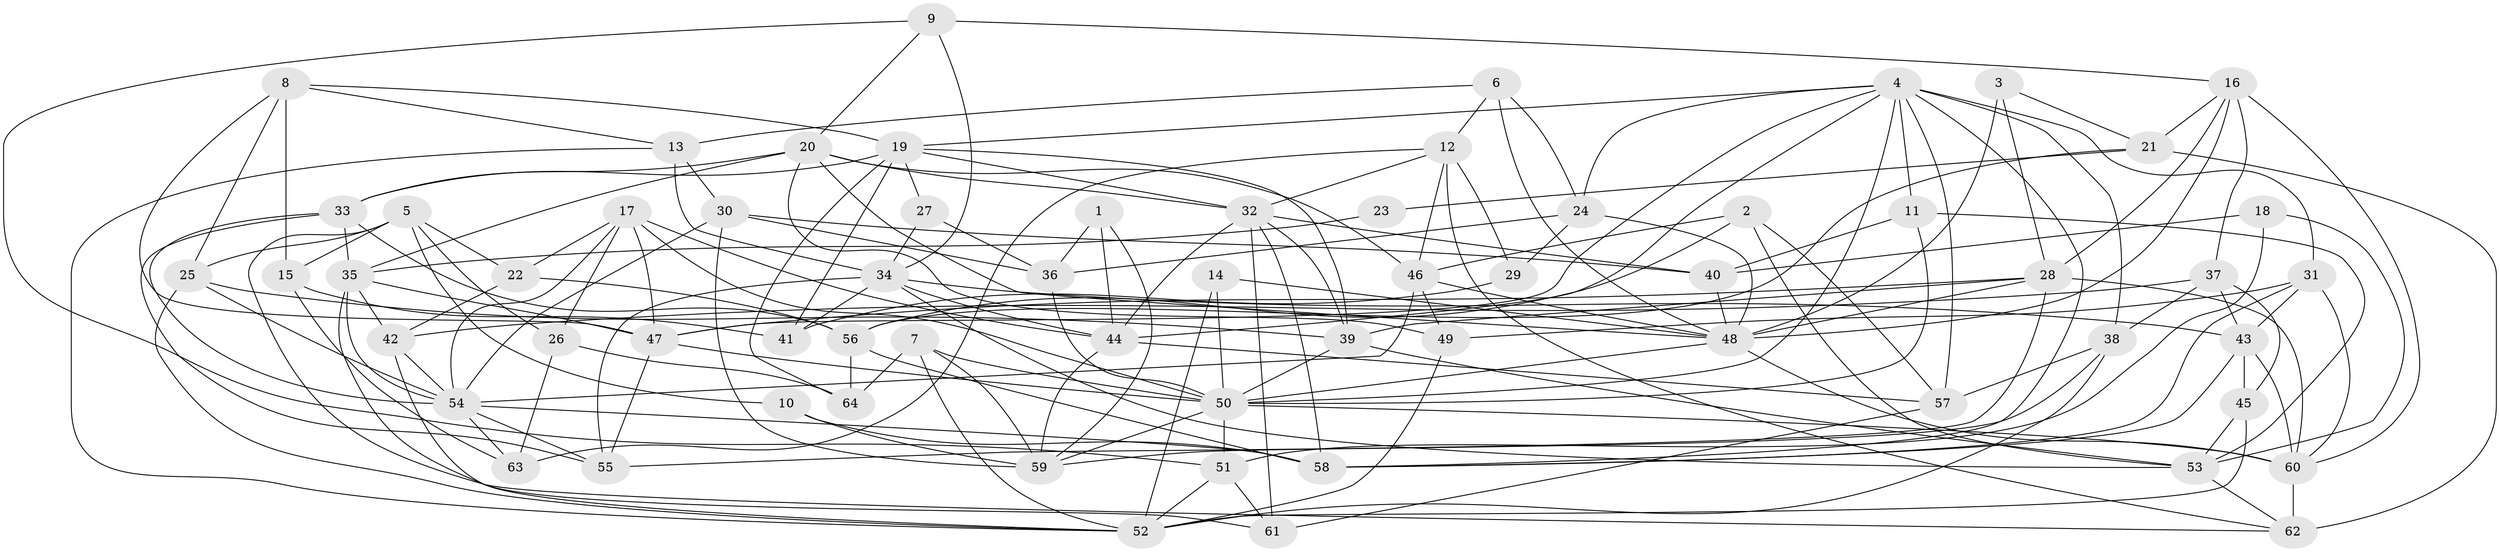 // original degree distribution, {3: 0.3125, 2: 0.1171875, 4: 0.2578125, 5: 0.1484375, 7: 0.0703125, 6: 0.09375}
// Generated by graph-tools (version 1.1) at 2025/26/03/09/25 03:26:15]
// undirected, 64 vertices, 176 edges
graph export_dot {
graph [start="1"]
  node [color=gray90,style=filled];
  1;
  2;
  3;
  4;
  5;
  6;
  7;
  8;
  9;
  10;
  11;
  12;
  13;
  14;
  15;
  16;
  17;
  18;
  19;
  20;
  21;
  22;
  23;
  24;
  25;
  26;
  27;
  28;
  29;
  30;
  31;
  32;
  33;
  34;
  35;
  36;
  37;
  38;
  39;
  40;
  41;
  42;
  43;
  44;
  45;
  46;
  47;
  48;
  49;
  50;
  51;
  52;
  53;
  54;
  55;
  56;
  57;
  58;
  59;
  60;
  61;
  62;
  63;
  64;
  1 -- 36 [weight=1.0];
  1 -- 44 [weight=1.0];
  1 -- 59 [weight=1.0];
  2 -- 46 [weight=1.0];
  2 -- 53 [weight=1.0];
  2 -- 56 [weight=1.0];
  2 -- 57 [weight=1.0];
  3 -- 21 [weight=1.0];
  3 -- 28 [weight=1.0];
  3 -- 48 [weight=1.0];
  4 -- 11 [weight=2.0];
  4 -- 19 [weight=1.0];
  4 -- 24 [weight=1.0];
  4 -- 31 [weight=1.0];
  4 -- 38 [weight=1.0];
  4 -- 44 [weight=1.0];
  4 -- 47 [weight=1.0];
  4 -- 50 [weight=1.0];
  4 -- 57 [weight=1.0];
  4 -- 58 [weight=1.0];
  5 -- 10 [weight=1.0];
  5 -- 15 [weight=1.0];
  5 -- 22 [weight=1.0];
  5 -- 25 [weight=1.0];
  5 -- 26 [weight=1.0];
  5 -- 62 [weight=1.0];
  6 -- 12 [weight=1.0];
  6 -- 13 [weight=1.0];
  6 -- 24 [weight=1.0];
  6 -- 48 [weight=1.0];
  7 -- 50 [weight=1.0];
  7 -- 52 [weight=1.0];
  7 -- 59 [weight=1.0];
  7 -- 64 [weight=1.0];
  8 -- 13 [weight=1.0];
  8 -- 15 [weight=1.0];
  8 -- 19 [weight=1.0];
  8 -- 25 [weight=1.0];
  8 -- 47 [weight=1.0];
  9 -- 16 [weight=1.0];
  9 -- 20 [weight=1.0];
  9 -- 34 [weight=1.0];
  9 -- 51 [weight=1.0];
  10 -- 58 [weight=1.0];
  10 -- 59 [weight=1.0];
  11 -- 40 [weight=1.0];
  11 -- 50 [weight=1.0];
  11 -- 53 [weight=1.0];
  12 -- 29 [weight=1.0];
  12 -- 32 [weight=1.0];
  12 -- 46 [weight=1.0];
  12 -- 62 [weight=1.0];
  12 -- 63 [weight=1.0];
  13 -- 30 [weight=1.0];
  13 -- 34 [weight=1.0];
  13 -- 52 [weight=1.0];
  14 -- 48 [weight=1.0];
  14 -- 50 [weight=1.0];
  14 -- 52 [weight=1.0];
  15 -- 41 [weight=1.0];
  15 -- 63 [weight=1.0];
  16 -- 21 [weight=1.0];
  16 -- 28 [weight=1.0];
  16 -- 37 [weight=1.0];
  16 -- 48 [weight=2.0];
  16 -- 60 [weight=1.0];
  17 -- 22 [weight=1.0];
  17 -- 26 [weight=1.0];
  17 -- 44 [weight=1.0];
  17 -- 47 [weight=1.0];
  17 -- 50 [weight=2.0];
  17 -- 54 [weight=1.0];
  18 -- 40 [weight=1.0];
  18 -- 51 [weight=1.0];
  18 -- 53 [weight=1.0];
  19 -- 27 [weight=1.0];
  19 -- 32 [weight=1.0];
  19 -- 33 [weight=1.0];
  19 -- 39 [weight=1.0];
  19 -- 41 [weight=1.0];
  19 -- 64 [weight=1.0];
  20 -- 32 [weight=1.0];
  20 -- 33 [weight=1.0];
  20 -- 35 [weight=1.0];
  20 -- 46 [weight=1.0];
  20 -- 48 [weight=1.0];
  20 -- 49 [weight=1.0];
  21 -- 23 [weight=1.0];
  21 -- 56 [weight=1.0];
  21 -- 62 [weight=2.0];
  22 -- 42 [weight=1.0];
  22 -- 56 [weight=1.0];
  23 -- 35 [weight=1.0];
  24 -- 29 [weight=1.0];
  24 -- 36 [weight=1.0];
  24 -- 48 [weight=1.0];
  25 -- 39 [weight=1.0];
  25 -- 52 [weight=1.0];
  25 -- 54 [weight=1.0];
  26 -- 63 [weight=1.0];
  26 -- 64 [weight=1.0];
  27 -- 34 [weight=1.0];
  27 -- 36 [weight=1.0];
  28 -- 39 [weight=1.0];
  28 -- 47 [weight=1.0];
  28 -- 48 [weight=1.0];
  28 -- 55 [weight=1.0];
  28 -- 60 [weight=1.0];
  29 -- 41 [weight=2.0];
  30 -- 36 [weight=1.0];
  30 -- 40 [weight=1.0];
  30 -- 54 [weight=1.0];
  30 -- 59 [weight=1.0];
  31 -- 43 [weight=1.0];
  31 -- 49 [weight=1.0];
  31 -- 58 [weight=1.0];
  31 -- 60 [weight=1.0];
  32 -- 39 [weight=1.0];
  32 -- 40 [weight=1.0];
  32 -- 44 [weight=1.0];
  32 -- 58 [weight=1.0];
  32 -- 61 [weight=1.0];
  33 -- 35 [weight=1.0];
  33 -- 54 [weight=1.0];
  33 -- 55 [weight=1.0];
  33 -- 56 [weight=1.0];
  34 -- 41 [weight=1.0];
  34 -- 43 [weight=1.0];
  34 -- 44 [weight=1.0];
  34 -- 53 [weight=1.0];
  34 -- 55 [weight=1.0];
  35 -- 42 [weight=1.0];
  35 -- 47 [weight=1.0];
  35 -- 54 [weight=1.0];
  35 -- 61 [weight=1.0];
  36 -- 50 [weight=1.0];
  37 -- 38 [weight=1.0];
  37 -- 42 [weight=2.0];
  37 -- 43 [weight=1.0];
  37 -- 45 [weight=1.0];
  38 -- 52 [weight=1.0];
  38 -- 57 [weight=1.0];
  38 -- 59 [weight=1.0];
  39 -- 50 [weight=1.0];
  39 -- 53 [weight=1.0];
  40 -- 48 [weight=1.0];
  42 -- 52 [weight=1.0];
  42 -- 54 [weight=1.0];
  43 -- 45 [weight=1.0];
  43 -- 58 [weight=1.0];
  43 -- 60 [weight=1.0];
  44 -- 57 [weight=1.0];
  44 -- 59 [weight=1.0];
  45 -- 52 [weight=1.0];
  45 -- 53 [weight=1.0];
  46 -- 48 [weight=1.0];
  46 -- 49 [weight=2.0];
  46 -- 54 [weight=1.0];
  47 -- 50 [weight=1.0];
  47 -- 55 [weight=1.0];
  48 -- 50 [weight=1.0];
  48 -- 60 [weight=1.0];
  49 -- 52 [weight=1.0];
  50 -- 51 [weight=1.0];
  50 -- 59 [weight=1.0];
  50 -- 60 [weight=1.0];
  51 -- 52 [weight=1.0];
  51 -- 61 [weight=1.0];
  53 -- 62 [weight=1.0];
  54 -- 55 [weight=1.0];
  54 -- 58 [weight=1.0];
  54 -- 63 [weight=1.0];
  56 -- 58 [weight=1.0];
  56 -- 64 [weight=1.0];
  57 -- 61 [weight=2.0];
  60 -- 62 [weight=2.0];
}
